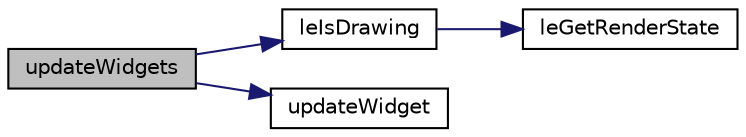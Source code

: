 digraph "updateWidgets"
{
 // LATEX_PDF_SIZE
  edge [fontname="Helvetica",fontsize="10",labelfontname="Helvetica",labelfontsize="10"];
  node [fontname="Helvetica",fontsize="10",shape=record];
  rankdir="LR";
  Node1 [label="updateWidgets",height=0.2,width=0.4,color="black", fillcolor="grey75", style="filled", fontcolor="black",tooltip=" "];
  Node1 -> Node2 [color="midnightblue",fontsize="10",style="solid",fontname="Helvetica"];
  Node2 [label="leIsDrawing",height=0.2,width=0.4,color="black", fillcolor="white", style="filled",URL="$legato__state_8c.html#ae0d14705fe901d6c81535c34a9e2d1b0",tooltip=" "];
  Node2 -> Node3 [color="midnightblue",fontsize="10",style="solid",fontname="Helvetica"];
  Node3 [label="leGetRenderState",height=0.2,width=0.4,color="black", fillcolor="white", style="filled",URL="$legato__renderer_8c.html#acf4d7d2f8cb00624604cdb1f8807a166",tooltip=" "];
  Node1 -> Node4 [color="midnightblue",fontsize="10",style="solid",fontname="Helvetica"];
  Node4 [label="updateWidget",height=0.2,width=0.4,color="black", fillcolor="white", style="filled",URL="$legato__state_8c.html#a6c1b9f9a11915c9626c9476856408ce5",tooltip=" "];
}
